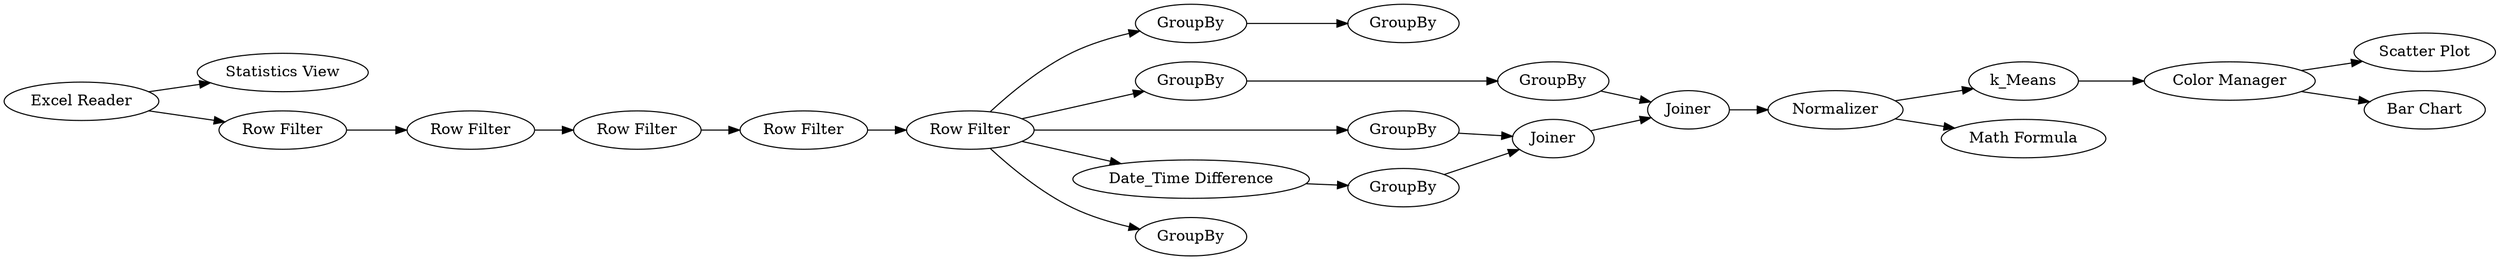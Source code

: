 digraph {
	12 -> 26
	29 -> 28
	13 -> 14
	21 -> 22
	1 -> 4
	29 -> 30
	26 -> 27
	27 -> 21
	22 -> 29
	33 -> 34
	15 -> 16
	6 -> 15
	6 -> 10
	9 -> 12
	6 -> 7
	34 -> 6
	5 -> 32
	10 -> 26
	16 -> 27
	32 -> 33
	6 -> 13
	21 -> 31
	6 -> 9
	1 -> 5
	27 [label=Joiner]
	7 [label=GroupBy]
	9 [label="Date_Time Difference"]
	26 [label=Joiner]
	21 [label=Normalizer]
	31 [label="Math Formula"]
	6 [label="Row Filter"]
	15 [label=GroupBy]
	12 [label=GroupBy]
	10 [label=GroupBy]
	16 [label=GroupBy]
	30 [label="Bar Chart"]
	1 [label="Excel Reader"]
	22 [label=k_Means]
	28 [label="Scatter Plot"]
	4 [label="Statistics View"]
	14 [label=GroupBy]
	5 [label="Row Filter"]
	13 [label=GroupBy]
	34 [label="Row Filter"]
	29 [label="Color Manager"]
	33 [label="Row Filter"]
	32 [label="Row Filter"]
	rankdir=LR
}
